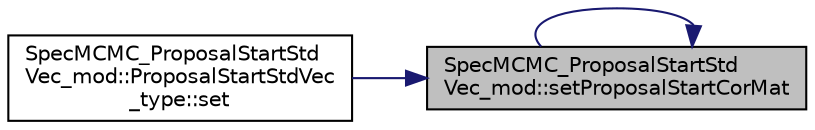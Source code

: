 digraph "SpecMCMC_ProposalStartStdVec_mod::setProposalStartCorMat"
{
 // LATEX_PDF_SIZE
  edge [fontname="Helvetica",fontsize="10",labelfontname="Helvetica",labelfontsize="10"];
  node [fontname="Helvetica",fontsize="10",shape=record];
  rankdir="RL";
  Node1 [label="SpecMCMC_ProposalStartStd\lVec_mod::setProposalStartCorMat",height=0.2,width=0.4,color="black", fillcolor="grey75", style="filled", fontcolor="black",tooltip=" "];
  Node1 -> Node2 [dir="back",color="midnightblue",fontsize="10",style="solid"];
  Node2 [label="SpecMCMC_ProposalStartStd\lVec_mod::ProposalStartStdVec\l_type::set",height=0.2,width=0.4,color="black", fillcolor="white", style="filled",URL="$structSpecMCMC__ProposalStartStdVec__mod_1_1ProposalStartStdVec__type.html#aa317a389ef2d92724909f87d4c182e73",tooltip=" "];
  Node1 -> Node1 [dir="back",color="midnightblue",fontsize="10",style="solid"];
}
